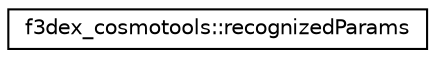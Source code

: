 digraph G
{
  edge [fontname="Helvetica",fontsize="10",labelfontname="Helvetica",labelfontsize="10"];
  node [fontname="Helvetica",fontsize="10",shape=record];
  rankdir=LR;
  Node1 [label="f3dex_cosmotools::recognizedParams",height=0.2,width=0.4,color="black", fillcolor="white", style="filled",URL="$typef3dex__cosmotools_1_1recognized_params.html"];
}
